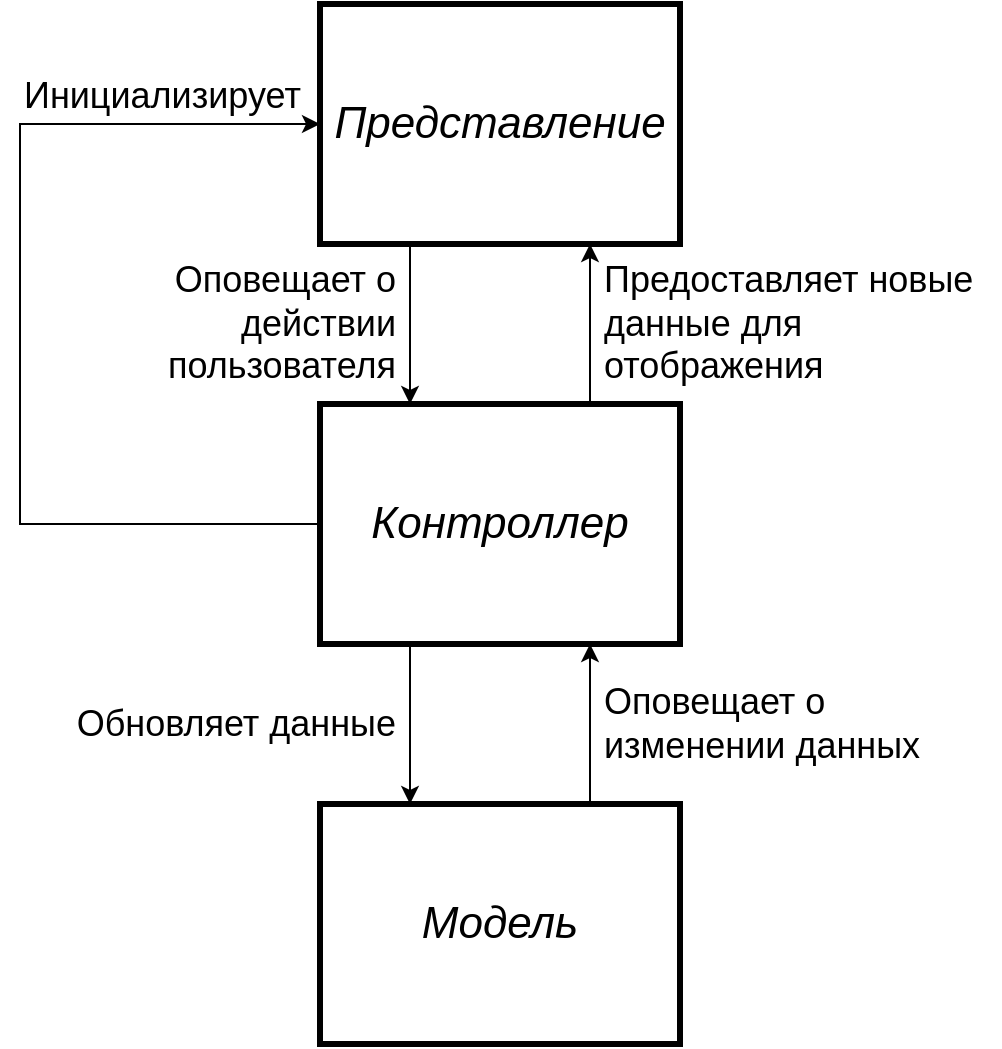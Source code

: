 <mxfile compressed="false" version="21.1.2" type="device">
  <diagram name="Страница-1" id="Страница-1">
    <mxGraphModel dx="867" dy="555" grid="1" gridSize="10" guides="1" tooltips="1" connect="1" arrows="1" fold="1" page="1" pageScale="1" pageWidth="1000" pageHeight="1000" math="0" shadow="0">
      <root>
        <mxCell id="0" />
        <mxCell id="tpW0L4eKJtAbM24Pp-hq-4" value="Границы" parent="0" />
        <mxCell id="c_GgWeIZ1fy48l5YVFOS-8" style="edgeStyle=orthogonalEdgeStyle;rounded=0;orthogonalLoop=1;jettySize=auto;html=1;exitX=0.25;exitY=1;exitDx=0;exitDy=0;entryX=0.25;entryY=0;entryDx=0;entryDy=0;fontFamily=Arial;" parent="tpW0L4eKJtAbM24Pp-hq-4" source="c_GgWeIZ1fy48l5YVFOS-0" target="c_GgWeIZ1fy48l5YVFOS-1" edge="1">
          <mxGeometry relative="1" as="geometry" />
        </mxCell>
        <mxCell id="c_GgWeIZ1fy48l5YVFOS-0" value="Представление" style="rounded=0;whiteSpace=wrap;html=1;fontSize=22;strokeWidth=3;align=center;fontFamily=Arial;fontStyle=2" parent="tpW0L4eKJtAbM24Pp-hq-4" vertex="1">
          <mxGeometry x="410" y="40" width="180" height="120" as="geometry" />
        </mxCell>
        <mxCell id="c_GgWeIZ1fy48l5YVFOS-5" value="" style="edgeStyle=orthogonalEdgeStyle;rounded=0;orthogonalLoop=1;jettySize=auto;html=1;exitX=0.25;exitY=1;exitDx=0;exitDy=0;entryX=0.25;entryY=0;entryDx=0;entryDy=0;fontFamily=Arial;align=right;fontSize=18;" parent="tpW0L4eKJtAbM24Pp-hq-4" source="c_GgWeIZ1fy48l5YVFOS-1" target="c_GgWeIZ1fy48l5YVFOS-2" edge="1">
          <mxGeometry relative="1" as="geometry">
            <mxPoint as="offset" />
          </mxGeometry>
        </mxCell>
        <mxCell id="c_GgWeIZ1fy48l5YVFOS-12" value="&lt;font style=&quot;font-size: 18px;&quot;&gt;&lt;br&gt;&lt;/font&gt;" style="edgeStyle=orthogonalEdgeStyle;rounded=0;orthogonalLoop=1;jettySize=auto;html=1;exitX=0.75;exitY=0;exitDx=0;exitDy=0;entryX=0.75;entryY=1;entryDx=0;entryDy=0;align=left;fontSize=18;fontFamily=Arial;" parent="tpW0L4eKJtAbM24Pp-hq-4" source="c_GgWeIZ1fy48l5YVFOS-1" target="c_GgWeIZ1fy48l5YVFOS-0" edge="1">
          <mxGeometry relative="1" as="geometry">
            <mxPoint as="offset" />
          </mxGeometry>
        </mxCell>
        <mxCell id="c_GgWeIZ1fy48l5YVFOS-13" value="" style="edgeStyle=orthogonalEdgeStyle;rounded=0;orthogonalLoop=1;jettySize=auto;html=1;entryX=0;entryY=0.5;entryDx=0;entryDy=0;endArrow=classic;endFill=1;startArrow=none;startFill=0;" parent="tpW0L4eKJtAbM24Pp-hq-4" source="c_GgWeIZ1fy48l5YVFOS-1" target="c_GgWeIZ1fy48l5YVFOS-0" edge="1">
          <mxGeometry relative="1" as="geometry">
            <Array as="points">
              <mxPoint x="260" y="300" />
              <mxPoint x="260" y="100" />
            </Array>
          </mxGeometry>
        </mxCell>
        <mxCell id="c_GgWeIZ1fy48l5YVFOS-15" value="" style="edgeStyle=orthogonalEdgeStyle;rounded=0;orthogonalLoop=1;jettySize=auto;html=1;exitX=0.75;exitY=1;exitDx=0;exitDy=0;entryX=0.75;entryY=0;entryDx=0;entryDy=0;align=left;endArrow=none;endFill=0;startArrow=classic;startFill=1;fontSize=18;fontFamily=Arial;" parent="tpW0L4eKJtAbM24Pp-hq-4" source="c_GgWeIZ1fy48l5YVFOS-1" target="c_GgWeIZ1fy48l5YVFOS-2" edge="1">
          <mxGeometry relative="1" as="geometry">
            <mxPoint as="offset" />
          </mxGeometry>
        </mxCell>
        <mxCell id="c_GgWeIZ1fy48l5YVFOS-1" value="&lt;span style=&quot;font-size: 22px;&quot;&gt;Контроллер&lt;/span&gt;" style="rounded=0;whiteSpace=wrap;html=1;fontSize=22;strokeWidth=3;align=center;fontFamily=Arial;fontStyle=2" parent="tpW0L4eKJtAbM24Pp-hq-4" vertex="1">
          <mxGeometry x="410" y="240.0" width="180" height="120" as="geometry" />
        </mxCell>
        <mxCell id="c_GgWeIZ1fy48l5YVFOS-2" value="Модель" style="rounded=0;whiteSpace=wrap;html=1;fontSize=22;strokeWidth=3;align=center;fontFamily=Arial;fontStyle=2" parent="tpW0L4eKJtAbM24Pp-hq-4" vertex="1">
          <mxGeometry x="410" y="440.0" width="180" height="120" as="geometry" />
        </mxCell>
        <mxCell id="c_GgWeIZ1fy48l5YVFOS-21" value="&lt;meta charset=&quot;utf-8&quot;&gt;&lt;span style=&quot;color: rgb(0, 0, 0); font-family: Arial; font-size: 18px; font-style: normal; font-variant-ligatures: normal; font-variant-caps: normal; font-weight: 400; letter-spacing: normal; orphans: 2; text-align: center; text-indent: 0px; text-transform: none; widows: 2; word-spacing: 0px; -webkit-text-stroke-width: 0px; background-color: rgb(255, 255, 255); text-decoration-thickness: initial; text-decoration-style: initial; text-decoration-color: initial; float: none; display: inline !important;&quot;&gt;Инициализирует&lt;/span&gt;" style="text;whiteSpace=wrap;html=1;verticalAlign=bottom;" parent="tpW0L4eKJtAbM24Pp-hq-4" vertex="1">
          <mxGeometry x="260" y="50" width="170" height="50" as="geometry" />
        </mxCell>
        <mxCell id="IY5DsBYk2TtkLNvIpO2P-0" value="&lt;meta charset=&quot;utf-8&quot;&gt;&lt;span style=&quot;color: rgb(0, 0, 0); font-family: Arial; font-size: 18px; font-style: normal; font-variant-ligatures: normal; font-variant-caps: normal; font-weight: 400; letter-spacing: normal; orphans: 2; text-align: left; text-indent: 0px; text-transform: none; widows: 2; word-spacing: 0px; -webkit-text-stroke-width: 0px; background-color: rgb(255, 255, 255); text-decoration-thickness: initial; text-decoration-style: initial; text-decoration-color: initial; float: none; display: inline !important;&quot;&gt;Предоставляет новые&lt;/span&gt;&lt;br style=&quot;border-color: var(--border-color); color: rgb(0, 0, 0); font-family: Arial; font-size: 18px; font-style: normal; font-variant-ligatures: normal; font-variant-caps: normal; font-weight: 400; letter-spacing: normal; orphans: 2; text-align: left; text-indent: 0px; text-transform: none; widows: 2; word-spacing: 0px; -webkit-text-stroke-width: 0px; background-color: rgb(255, 255, 255); text-decoration-thickness: initial; text-decoration-style: initial; text-decoration-color: initial;&quot;&gt;&lt;span style=&quot;color: rgb(0, 0, 0); font-family: Arial; font-size: 18px; font-style: normal; font-variant-ligatures: normal; font-variant-caps: normal; font-weight: 400; letter-spacing: normal; orphans: 2; text-align: left; text-indent: 0px; text-transform: none; widows: 2; word-spacing: 0px; -webkit-text-stroke-width: 0px; background-color: rgb(255, 255, 255); text-decoration-thickness: initial; text-decoration-style: initial; text-decoration-color: initial; float: none; display: inline !important;&quot;&gt;данные для отображения&lt;/span&gt;" style="text;whiteSpace=wrap;html=1;verticalAlign=middle;" vertex="1" parent="tpW0L4eKJtAbM24Pp-hq-4">
          <mxGeometry x="550" y="160" width="200" height="80" as="geometry" />
        </mxCell>
        <mxCell id="IY5DsBYk2TtkLNvIpO2P-1" value="&lt;meta charset=&quot;utf-8&quot;&gt;&lt;span style=&quot;color: rgb(0, 0, 0); font-family: Arial; font-size: 18px; font-style: normal; font-variant-ligatures: normal; font-variant-caps: normal; font-weight: 400; letter-spacing: normal; orphans: 2; text-indent: 0px; text-transform: none; widows: 2; word-spacing: 0px; -webkit-text-stroke-width: 0px; background-color: rgb(255, 255, 255); text-decoration-thickness: initial; text-decoration-style: initial; text-decoration-color: initial; float: none; display: inline !important;&quot;&gt;Оповещает о&lt;/span&gt;&lt;br style=&quot;border-color: var(--border-color); color: rgb(0, 0, 0); font-family: Arial; font-size: 18px; font-style: normal; font-variant-ligatures: normal; font-variant-caps: normal; font-weight: 400; letter-spacing: normal; orphans: 2; text-indent: 0px; text-transform: none; widows: 2; word-spacing: 0px; -webkit-text-stroke-width: 0px; text-decoration-thickness: initial; text-decoration-style: initial; text-decoration-color: initial;&quot;&gt;&lt;span style=&quot;color: rgb(0, 0, 0); font-family: Arial; font-size: 18px; font-style: normal; font-variant-ligatures: normal; font-variant-caps: normal; font-weight: 400; letter-spacing: normal; orphans: 2; text-indent: 0px; text-transform: none; widows: 2; word-spacing: 0px; -webkit-text-stroke-width: 0px; background-color: rgb(255, 255, 255); text-decoration-thickness: initial; text-decoration-style: initial; text-decoration-color: initial; float: none; display: inline !important;&quot;&gt;действии пользователя&lt;/span&gt;" style="text;whiteSpace=wrap;html=1;align=right;verticalAlign=middle;" vertex="1" parent="tpW0L4eKJtAbM24Pp-hq-4">
          <mxGeometry x="260" y="160" width="190" height="80" as="geometry" />
        </mxCell>
        <mxCell id="IY5DsBYk2TtkLNvIpO2P-2" value="&lt;meta charset=&quot;utf-8&quot;&gt;&lt;span style=&quot;color: rgb(0, 0, 0); font-family: Arial; font-size: 18px; font-style: normal; font-variant-ligatures: normal; font-variant-caps: normal; font-weight: 400; letter-spacing: normal; orphans: 2; text-indent: 0px; text-transform: none; widows: 2; word-spacing: 0px; -webkit-text-stroke-width: 0px; background-color: rgb(255, 255, 255); text-decoration-thickness: initial; text-decoration-style: initial; text-decoration-color: initial; float: none; display: inline !important;&quot;&gt;Оповещает о&lt;/span&gt;&lt;br style=&quot;border-color: var(--border-color); color: rgb(0, 0, 0); font-family: Arial; font-size: 18px; font-style: normal; font-variant-ligatures: normal; font-variant-caps: normal; font-weight: 400; letter-spacing: normal; orphans: 2; text-indent: 0px; text-transform: none; widows: 2; word-spacing: 0px; -webkit-text-stroke-width: 0px; text-decoration-thickness: initial; text-decoration-style: initial; text-decoration-color: initial;&quot;&gt;&lt;span style=&quot;color: rgb(0, 0, 0); font-family: Arial; font-size: 18px; font-style: normal; font-variant-ligatures: normal; font-variant-caps: normal; font-weight: 400; letter-spacing: normal; orphans: 2; text-indent: 0px; text-transform: none; widows: 2; word-spacing: 0px; -webkit-text-stroke-width: 0px; background-color: rgb(255, 255, 255); text-decoration-thickness: initial; text-decoration-style: initial; text-decoration-color: initial; float: none; display: inline !important;&quot;&gt;изменении данных&lt;/span&gt;" style="text;whiteSpace=wrap;html=1;align=left;verticalAlign=middle;" vertex="1" parent="tpW0L4eKJtAbM24Pp-hq-4">
          <mxGeometry x="550" y="360" width="200" height="80" as="geometry" />
        </mxCell>
        <mxCell id="IY5DsBYk2TtkLNvIpO2P-3" value="&lt;meta charset=&quot;utf-8&quot;&gt;&lt;span style=&quot;color: rgb(0, 0, 0); font-family: Arial; font-size: 18px; font-style: normal; font-variant-ligatures: normal; font-variant-caps: normal; font-weight: 400; letter-spacing: normal; orphans: 2; text-indent: 0px; text-transform: none; widows: 2; word-spacing: 0px; -webkit-text-stroke-width: 0px; background-color: rgb(255, 255, 255); text-decoration-thickness: initial; text-decoration-style: initial; text-decoration-color: initial; float: none; display: inline !important;&quot;&gt;Обновляет данные&lt;/span&gt;" style="text;whiteSpace=wrap;html=1;align=right;verticalAlign=middle;" vertex="1" parent="tpW0L4eKJtAbM24Pp-hq-4">
          <mxGeometry x="250" y="360" width="200" height="80" as="geometry" />
        </mxCell>
        <mxCell id="tpW0L4eKJtAbM24Pp-hq-6" value="Рамка" parent="0" />
        <mxCell id="tpW0L4eKJtAbM24Pp-hq-5" value="Надписи" parent="0" />
        <mxCell id="tpW0L4eKJtAbM24Pp-hq-7" value="Связи" parent="0" />
        <mxCell id="tpW0L4eKJtAbM24Pp-hq-3" value="Сущности" parent="0" />
      </root>
    </mxGraphModel>
  </diagram>
</mxfile>
